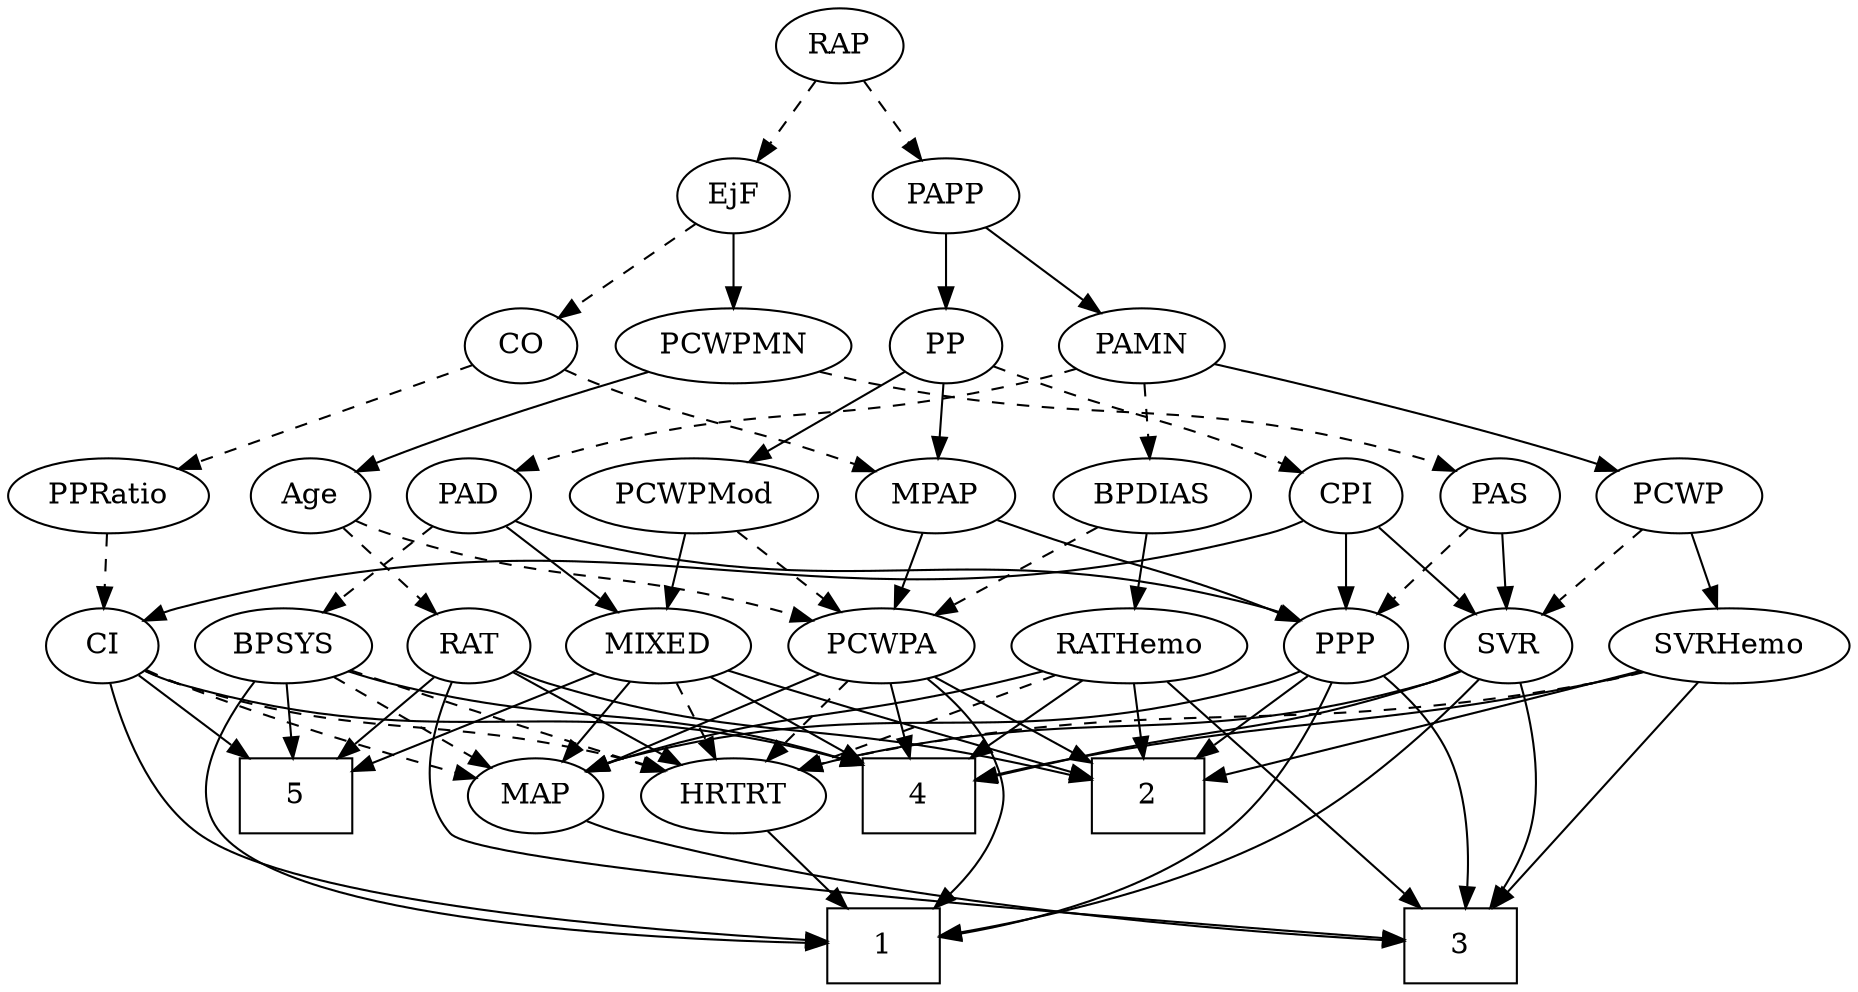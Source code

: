 strict digraph {
	graph [bb="0,0,808.69,468"];
	node [label="\N"];
	1	[height=0.5,
		pos="389.65,18",
		shape=box,
		width=0.75];
	2	[height=0.5,
		pos="514.65,90",
		shape=box,
		width=0.75];
	3	[height=0.5,
		pos="664.65,18",
		shape=box,
		width=0.75];
	4	[height=0.5,
		pos="404.65,90",
		shape=box,
		width=0.75];
	5	[height=0.5,
		pos="117.65,90",
		shape=box,
		width=0.75];
	Age	[height=0.5,
		pos="129.65,234",
		width=0.75];
	RAT	[height=0.5,
		pos="200.65,162",
		width=0.75827];
	Age -> RAT	[pos="e,185.95,177.49 144.36,218.5 154.26,208.73 167.49,195.69 178.64,184.7",
		style=dashed];
	PCWPA	[height=0.5,
		pos="386.65,162",
		width=1.1555];
	Age -> PCWPA	[pos="e,355.53,173.99 150.25,222.27 155.2,219.97 160.54,217.72 165.65,216 238.84,191.34 261.12,200.24 335.65,180 338.99,179.09 342.44,\
178.09 345.89,177.04",
		style=dashed];
	EjF	[height=0.5,
		pos="315.65,378",
		width=0.75];
	CO	[height=0.5,
		pos="220.65,306",
		width=0.75];
	EjF -> CO	[pos="e,238.28,319.99 298.22,364.16 283.72,353.47 262.85,338.1 246.42,325.99",
		style=dashed];
	PCWPMN	[height=0.5,
		pos="315.65,306",
		width=1.3902];
	EjF -> PCWPMN	[pos="e,315.65,324.1 315.65,359.7 315.65,351.98 315.65,342.71 315.65,334.11",
		style=solid];
	RAP	[height=0.5,
		pos="362.65,450",
		width=0.77632];
	RAP -> EjF	[pos="e,326.27,394.82 351.98,433.12 346.09,424.34 338.65,413.26 332.04,403.42",
		style=dashed];
	PAPP	[height=0.5,
		pos="410.65,378",
		width=0.88464];
	RAP -> PAPP	[pos="e,399.46,395.31 373.54,433.12 379.47,424.47 386.94,413.58 393.62,403.83",
		style=dashed];
	MIXED	[height=0.5,
		pos="286.65,162",
		width=1.1193];
	MIXED -> 2	[pos="e,487.54,98.606 317.16,150.17 323.26,148.07 329.65,145.93 335.65,144 384.58,128.28 441.58,111.69 477.87,101.35",
		style=solid];
	MIXED -> 4	[pos="e,377.24,107.26 309.96,147.17 326.66,137.26 349.47,123.73 368.51,112.43",
		style=solid];
	MIXED -> 5	[pos="e,144.78,102.24 257.98,149.13 229.43,137.3 185.48,119.1 154.38,106.22",
		style=solid];
	MAP	[height=0.5,
		pos="231.65,90",
		width=0.84854];
	MIXED -> MAP	[pos="e,243.96,106.67 273.89,144.76 266.85,135.8 257.98,124.51 250.18,114.59",
		style=solid];
	HRTRT	[height=0.5,
		pos="319.65,90",
		width=1.1013];
	MIXED -> HRTRT	[pos="e,311.73,107.79 294.63,144.05 298.45,135.97 303.09,126.12 307.34,117.11",
		style=dashed];
	MPAP	[height=0.5,
		pos="407.65,234",
		width=0.97491];
	MPAP -> PCWPA	[pos="e,391.83,180.28 402.56,216.05 400.22,208.26 397.39,198.82 394.77,190.08",
		style=solid];
	PPP	[height=0.5,
		pos="589.65,162",
		width=0.75];
	MPAP -> PPP	[pos="e,568.49,173.43 434.59,222.45 440.22,220.28 446.12,218.04 451.65,216 496.74,199.34 509.19,198.29 553.65,180 555.47,179.25 557.33,\
178.46 559.2,177.64",
		style=solid];
	BPSYS	[height=0.5,
		pos="117.65,162",
		width=1.0471];
	BPSYS -> 1	[pos="e,362.61,19.397 102.3,145.29 85.513,126.18 63.281,93.796 81.646,72 115.89,31.365 278.03,21.885 352.32,19.673",
		style=solid];
	BPSYS -> 4	[pos="e,377.43,104.77 145.73,149.95 151.9,147.78 158.44,145.66 164.65,144 250.56,121.07 278.97,134.88 367.77,107.8",
		style=solid];
	BPSYS -> 5	[pos="e,117.65,108.1 117.65,143.7 117.65,135.98 117.65,126.71 117.65,118.11",
		style=solid];
	BPSYS -> MAP	[pos="e,210.99,103.69 139.9,147.34 157.69,136.41 182.78,121.01 202.22,109.07",
		style=dashed];
	BPSYS -> HRTRT	[pos="e,289.46,101.77 146.69,150.38 152.62,148.24 158.83,146.03 164.65,144 212.02,127.47 224.22,124.38 271.65,108 274.35,107.07 277.14,\
106.1 279.94,105.12",
		style=dashed];
	PAD	[height=0.5,
		pos="203.65,234",
		width=0.79437];
	PAD -> MIXED	[pos="e,268.55,178.26 220.04,219.17 231.63,209.4 247.38,196.11 260.66,184.91",
		style=solid];
	PAD -> BPSYS	[pos="e,136.09,178.01 186.66,219.17 174.46,209.24 157.8,195.68 143.9,184.37",
		style=dashed];
	PAD -> PPP	[pos="e,569.16,174.08 225.33,221.94 230.56,219.65 236.21,217.49 241.65,216 376.26,179.07 419.42,218.31 553.65,180 555.59,179.45 557.56,\
178.8 559.52,178.08",
		style=solid];
	CO -> MPAP	[pos="e,380.72,245.62 241.78,294.52 246.62,292.26 251.77,289.96 256.65,288 303.19,269.26 316.46,269.05 363.65,252 366.16,251.09 368.75,\
250.14 371.35,249.17",
		style=dashed];
	PPRatio	[height=0.5,
		pos="39.646,234",
		width=1.1013];
	CO -> PPRatio	[pos="e,68.966,246.34 197.72,296.13 167.81,284.57 115.02,264.15 78.731,250.12",
		style=dashed];
	PAS	[height=0.5,
		pos="661.65,234",
		width=0.75];
	SVR	[height=0.5,
		pos="662.65,162",
		width=0.77632];
	PAS -> SVR	[pos="e,662.4,180.1 661.89,215.7 662,207.98 662.14,198.71 662.26,190.11",
		style=solid];
	PAS -> PPP	[pos="e,604.44,177.38 647.08,218.83 636.9,208.94 623.12,195.55 611.62,184.36",
		style=dashed];
	PAMN	[height=0.5,
		pos="498.65,306",
		width=1.011];
	PAMN -> PAD	[pos="e,225.4,245.83 469.98,294.82 462.45,292.37 454.29,289.91 446.65,288 356.9,265.57 330.1,279.09 241.65,252 239.37,251.3 237.06,250.51 \
234.74,249.64",
		style=dashed];
	BPDIAS	[height=0.5,
		pos="502.65,234",
		width=1.1735];
	PAMN -> BPDIAS	[pos="e,501.67,252.1 499.64,287.7 500.08,279.98 500.61,270.71 501.1,262.11",
		style=dashed];
	PCWP	[height=0.5,
		pos="741.65,234",
		width=0.97491];
	PAMN -> PCWP	[pos="e,714.82,245.9 531.01,297.52 570.65,288.11 639.68,270.86 697.65,252 700.19,251.17 702.79,250.28 705.41,249.35",
		style=solid];
	RATHemo	[height=0.5,
		pos="495.65,162",
		width=1.3721];
	RATHemo -> 2	[pos="e,509.96,108.28 500.25,144.05 502.36,136.26 504.92,126.82 507.3,118.08",
		style=solid];
	RATHemo -> 3	[pos="e,644.26,36.133 514.38,145.26 543.98,120.39 601.74,71.853 636.39,42.738",
		style=solid];
	RATHemo -> 4	[pos="e,427.02,108.21 475.45,145.46 463.57,136.33 448.31,124.59 435.01,114.35",
		style=solid];
	RATHemo -> MAP	[pos="e,254.87,102.02 458.94,149.8 451.9,147.78 444.56,145.76 437.65,144 364.06,125.31 342.92,131.28 270.65,108 268.53,107.32 266.38,106.56 \
264.22,105.76",
		style=solid];
	RATHemo -> HRTRT	[pos="e,348.52,102.48 463.37,148.16 433.6,136.32 389.38,118.73 357.86,106.2",
		style=dashed];
	CPI	[height=0.5,
		pos="589.65,234",
		width=0.75];
	CPI -> SVR	[pos="e,647.65,177.38 604.42,218.83 614.74,208.94 628.71,195.55 640.37,184.36",
		style=solid];
	CPI -> PPP	[pos="e,589.65,180.1 589.65,215.7 589.65,207.98 589.65,198.71 589.65,190.11",
		style=solid];
	CI	[height=0.5,
		pos="34.646,162",
		width=0.75];
	CPI -> CI	[pos="e,54.715,174.06 569.58,221.94 564.51,219.6 558.99,217.41 553.65,216 345.5,161.12 278.8,234.88 70.646,180 68.474,179.43 66.274,178.73 \
64.086,177.94",
		style=solid];
	RAT -> 2	[pos="e,487.31,97.626 221.8,150.16 226.89,147.87 232.38,145.65 237.65,144 325.1,116.65 350.86,126.26 440.65,108 452.64,105.56 465.66,102.66 \
477.39,99.944",
		style=solid];
	RAT -> 3	[pos="e,637.47,21.047 192.47,144.63 183.91,124.86 173.94,91.796 191.65,72 206.17,55.756 518,30.29 627.25,21.834",
		style=solid];
	RAT -> 5	[pos="e,137.83,108.02 184.25,147.17 173.22,137.87 158.39,125.36 145.53,114.52",
		style=solid];
	RAT -> HRTRT	[pos="e,296.29,104.74 220.3,149.44 238.55,138.7 266.06,122.52 287.51,109.9",
		style=solid];
	SVR -> 1	[pos="e,416.94,22.291 651.53,145.38 636.53,125.44 607.95,91.239 575.65,72 528.64,44.004 466.12,30.175 426.88,23.821",
		style=solid];
	SVR -> 3	[pos="e,678.97,36.434 676.02,146 684.01,136.01 693.4,122.15 697.65,108 702.25,92.676 702.04,87.384 697.65,72 694.93,62.51 689.97,53.065 \
684.71,44.834",
		style=solid];
	SVR -> 4	[pos="e,431.69,97.336 641.02,150.21 636.05,147.97 630.72,145.76 625.65,144 616.9,140.97 502.24,113.91 441.63,99.671",
		style=solid];
	SVR -> HRTRT	[pos="e,348.91,102.19 641.53,150.02 636.44,147.73 630.94,145.55 625.65,144 514.96,111.58 480.77,135.03 368.65,108 365.31,107.19 361.87,\
106.25 358.45,105.23",
		style=solid];
	PCWPMod	[height=0.5,
		pos="302.65,234",
		width=1.4443];
	PCWPMod -> MIXED	[pos="e,290.56,180.1 298.69,215.7 296.93,207.98 294.81,198.71 292.84,190.11",
		style=solid];
	PCWPMod -> PCWPA	[pos="e,368.24,178.34 321.71,217.12 333.14,207.59 347.85,195.33 360.38,184.89",
		style=dashed];
	PCWPA -> 1	[pos="e,412.95,36.181 408.21,146.56 420.22,137.17 434.04,123.75 440.65,108 446.84,93.247 446.63,86.84 440.65,72 436.3,61.209 428.58,51.386 \
420.45,43.209",
		style=solid];
	PCWPA -> 2	[pos="e,487.38,105.91 411.33,147.5 430.4,137.07 457.07,122.49 478.54,110.75",
		style=solid];
	PCWPA -> 4	[pos="e,400.2,108.28 391,144.05 393.01,136.26 395.44,126.82 397.68,118.08",
		style=solid];
	PCWPA -> MAP	[pos="e,255.07,101.58 358.94,148.49 332.45,136.53 292.52,118.49 264.46,105.82",
		style=solid];
	PCWPA -> HRTRT	[pos="e,334.79,106.82 371.44,145.12 362.71,135.99 351.57,124.36 341.87,114.22",
		style=dashed];
	PCWPMN -> Age	[pos="e,150.81,245.43 279.5,293.37 248.87,283.25 203.96,267.77 165.65,252 163.82,251.25 161.96,250.46 160.09,249.64",
		style=solid];
	PCWPMN -> PAS	[pos="e,641.12,245.98 352.27,293.6 359.63,291.55 367.35,289.57 374.65,288 484.83,264.34 517.71,284.42 625.65,252 627.58,251.42 629.55,\
250.75 631.51,250.02",
		style=dashed];
	SVRHemo	[height=0.5,
		pos="758.65,162",
		width=1.3902];
	SVRHemo -> 2	[pos="e,541.92,98.8 720.88,150.11 713.82,148.08 706.51,145.97 699.65,144 648.43,129.28 589.22,112.33 551.85,101.64",
		style=solid];
	SVRHemo -> 3	[pos="e,682.31,36.178 751.39,143.86 743.21,125.37 728.91,95.438 712.65,72 705.82,62.16 697.32,52.21 689.38,43.63",
		style=solid];
	SVRHemo -> 4	[pos="e,431.97,97.719 722,149.71 714.64,147.65 706.93,145.64 699.65,144 602.55,122.18 576.3,127.15 478.65,108 466.64,105.65 453.61,102.76 \
441.88,100.05",
		style=solid];
	SVRHemo -> HRTRT	[pos="e,348.87,102.34 722.38,149.49 714.92,147.42 707.07,145.46 699.65,144 554.46,115.41 513.02,140.46 368.65,108 365.29,107.25 361.85,\
106.34 358.42,105.34",
		style=dashed];
	BPDIAS -> RATHemo	[pos="e,497.36,180.1 500.92,215.7 500.14,207.98 499.22,198.71 498.36,190.11",
		style=solid];
	BPDIAS -> PCWPA	[pos="e,410.09,177.14 479.17,218.83 461.8,208.35 437.93,193.94 418.78,182.39",
		style=dashed];
	MAP -> 3	[pos="e,637.37,20.073 254.36,77.845 259.61,75.622 265.24,73.51 270.65,72 398.37,36.323 556.31,24.345 627.17,20.589",
		style=solid];
	PP	[height=0.5,
		pos="410.65,306",
		width=0.75];
	PP -> MPAP	[pos="e,408.38,252.1 409.9,287.7 409.57,279.98 409.18,270.71 408.81,262.11",
		style=solid];
	PP -> CPI	[pos="e,568.48,245.41 433.36,295.87 439.89,293.28 447.04,290.5 453.65,288 497.84,271.31 510.02,270.11 553.65,252 555.47,251.24 557.33,\
250.45 559.2,249.63",
		style=dashed];
	PP -> PCWPMod	[pos="e,326.14,250.23 391.83,292.81 376.08,282.59 353.24,267.79 334.62,255.73",
		style=solid];
	PPP -> 1	[pos="e,416.66,21.191 586.5,143.8 581.98,123.82 571.74,91.18 550.65,72 516.07,40.558 462.43,27.73 426.68,22.521",
		style=solid];
	PPP -> 2	[pos="e,532.98,108.11 574.47,146.83 564.73,137.75 551.84,125.71 540.51,115.14",
		style=solid];
	PPP -> 3	[pos="e,667.75,36.199 611.18,151.11 627.59,142.32 649.11,127.78 659.65,108 669.68,89.16 670.35,64.786 668.84,46.31",
		style=solid];
	PPP -> MAP	[pos="e,254.35,102.18 569.14,149.96 564.19,147.68 558.82,145.51 553.65,144 431.93,108.49 392.88,141.67 270.65,108 268.36,107.37 266.04,\
106.63 263.72,105.82",
		style=solid];
	PPRatio -> CI	[pos="e,35.868,180.1 38.411,215.7 37.86,207.98 37.197,198.71 36.583,190.11",
		style=dashed];
	PCWP -> SVR	[pos="e,678.57,177.11 724.89,218.15 713.67,208.21 698.74,194.98 686.31,183.97",
		style=dashed];
	PCWP -> SVRHemo	[pos="e,754.45,180.28 745.76,216.05 747.65,208.26 749.95,198.82 752.07,190.08",
		style=solid];
	CI -> 1	[pos="e,362.41,20.212 36.763,143.96 40.255,123.52 49.235,89.791 71.646,72 114.52,37.961 277.57,24.996 352.09,20.773",
		style=solid];
	CI -> 4	[pos="e,377.48,104.93 55.144,149.94 60.101,147.66 65.466,145.49 70.646,144 195.7,107.94 238.38,143.15 367.62,107.73",
		style=solid];
	CI -> 5	[pos="e,97.467,108.02 51.045,147.17 62.077,137.87 76.902,125.36 89.764,114.52",
		style=solid];
	CI -> MAP	[pos="e,204.79,98.733 55.775,150.49 60.612,148.24 65.767,145.95 70.646,144 112.63,127.25 162.2,111.52 195.13,101.61",
		style=dashed];
	CI -> HRTRT	[pos="e,290.44,102.2 55.208,150.15 60.163,147.86 65.511,145.64 70.646,144 157.1,116.38 183.91,131.23 271.65,108 274.63,107.21 277.69,106.32 \
280.75,105.37",
		style=dashed];
	PAPP -> PAMN	[pos="e,480.26,321.63 428.45,362.83 441.05,352.82 458.15,339.22 472.31,327.95",
		style=solid];
	PAPP -> PP	[pos="e,410.65,324.1 410.65,359.7 410.65,351.98 410.65,342.71 410.65,334.11",
		style=solid];
	HRTRT -> 1	[pos="e,372.35,36.292 335.53,73.116 344.27,64.373 355.31,53.334 365.14,43.51",
		style=solid];
}
